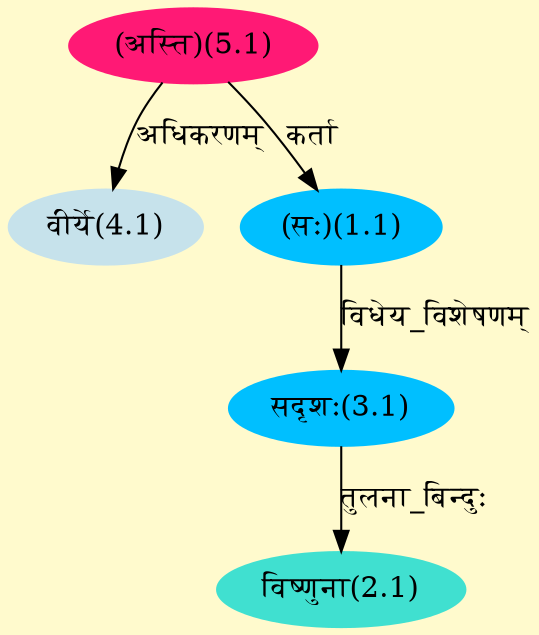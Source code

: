 digraph G{
rankdir=BT;
 compound=true;
 bgcolor="lemonchiffon1";
Node1_1 [style=filled, color="#00BFFF" label = "(सः)(1.1)"]
Node5_1 [style=filled, color="#FF1975" label = "(अस्ति)(5.1)"]
Node2_1 [style=filled, color="#40E0D0" label = "विष्णुना(2.1)"]
Node3_1 [style=filled, color="#00BFFF" label = "सदृशः(3.1)"]
Node4_1 [style=filled, color="#C6E2EB" label = "वीर्ये(4.1)"]
/* Start of Relations section */

Node1_1 -> Node5_1 [  label="कर्ता"  dir="back" ]
Node2_1 -> Node3_1 [  label="तुलना_बिन्दुः"  dir="back" ]
Node3_1 -> Node1_1 [  label="विधेय_विशेषणम्"  dir="back" ]
Node4_1 -> Node5_1 [  label="अधिकरणम्"  dir="back" ]
}
